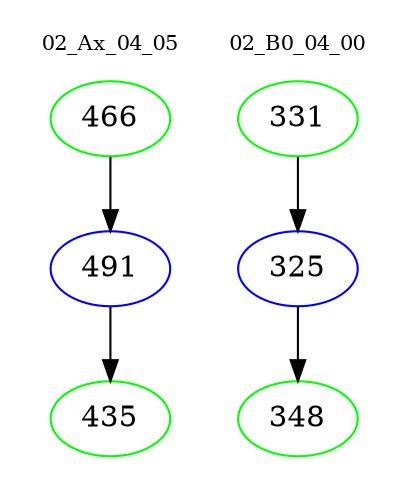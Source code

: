 digraph{
subgraph cluster_0 {
color = white
label = "02_Ax_04_05";
fontsize=10;
T0_466 [label="466", color="green"]
T0_466 -> T0_491 [color="black"]
T0_491 [label="491", color="blue"]
T0_491 -> T0_435 [color="black"]
T0_435 [label="435", color="green"]
}
subgraph cluster_1 {
color = white
label = "02_B0_04_00";
fontsize=10;
T1_331 [label="331", color="green"]
T1_331 -> T1_325 [color="black"]
T1_325 [label="325", color="blue"]
T1_325 -> T1_348 [color="black"]
T1_348 [label="348", color="green"]
}
}
